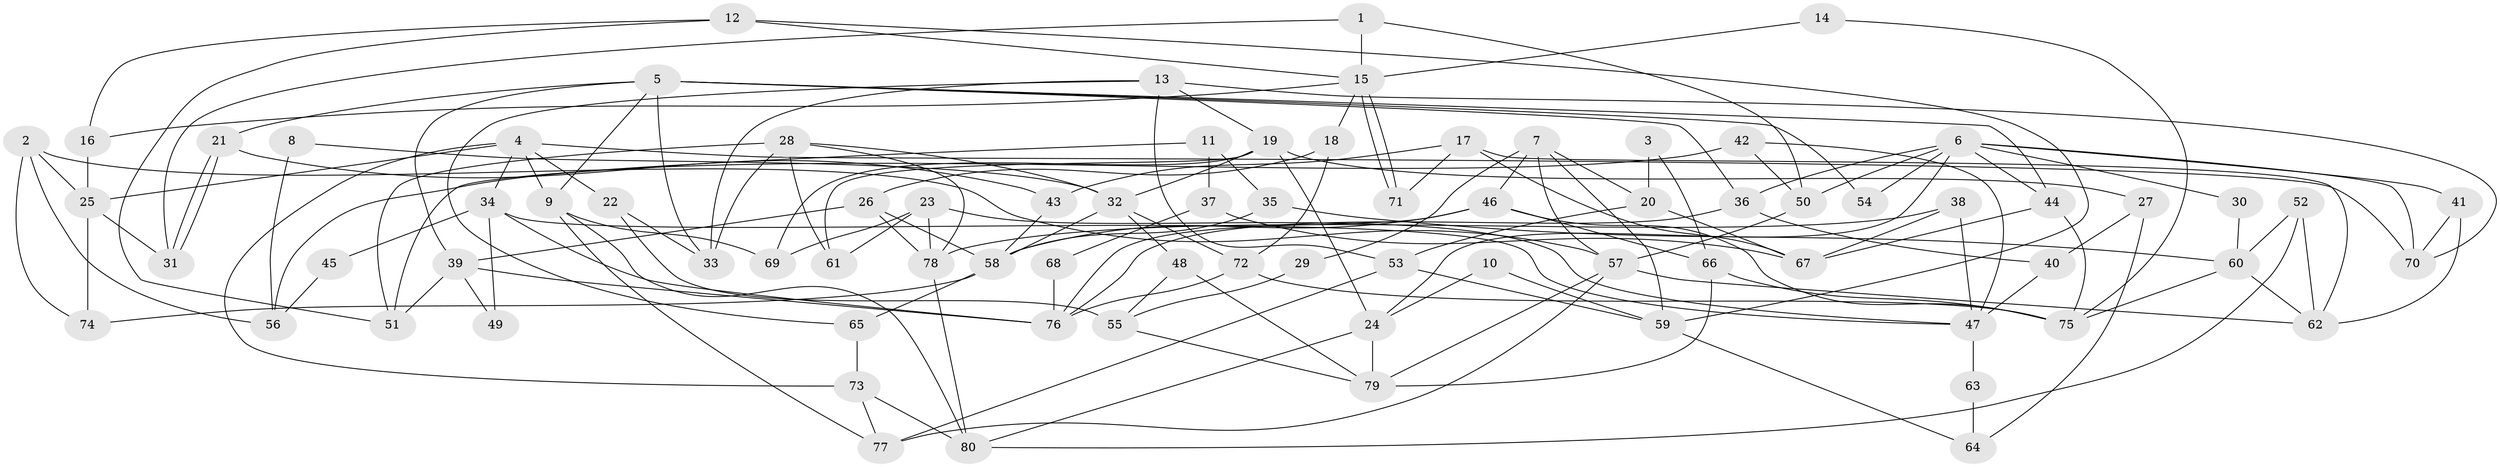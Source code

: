 // coarse degree distribution, {5: 0.15384615384615385, 7: 0.19230769230769232, 4: 0.23076923076923078, 8: 0.11538461538461539, 6: 0.11538461538461539, 11: 0.038461538461538464, 9: 0.15384615384615385}
// Generated by graph-tools (version 1.1) at 2025/37/03/04/25 23:37:00]
// undirected, 80 vertices, 160 edges
graph export_dot {
  node [color=gray90,style=filled];
  1;
  2;
  3;
  4;
  5;
  6;
  7;
  8;
  9;
  10;
  11;
  12;
  13;
  14;
  15;
  16;
  17;
  18;
  19;
  20;
  21;
  22;
  23;
  24;
  25;
  26;
  27;
  28;
  29;
  30;
  31;
  32;
  33;
  34;
  35;
  36;
  37;
  38;
  39;
  40;
  41;
  42;
  43;
  44;
  45;
  46;
  47;
  48;
  49;
  50;
  51;
  52;
  53;
  54;
  55;
  56;
  57;
  58;
  59;
  60;
  61;
  62;
  63;
  64;
  65;
  66;
  67;
  68;
  69;
  70;
  71;
  72;
  73;
  74;
  75;
  76;
  77;
  78;
  79;
  80;
  1 -- 15;
  1 -- 31;
  1 -- 50;
  2 -- 25;
  2 -- 57;
  2 -- 56;
  2 -- 74;
  3 -- 66;
  3 -- 20;
  4 -- 73;
  4 -- 70;
  4 -- 9;
  4 -- 22;
  4 -- 25;
  4 -- 34;
  5 -- 39;
  5 -- 9;
  5 -- 21;
  5 -- 33;
  5 -- 36;
  5 -- 44;
  5 -- 54;
  6 -- 41;
  6 -- 44;
  6 -- 24;
  6 -- 30;
  6 -- 36;
  6 -- 50;
  6 -- 54;
  6 -- 70;
  7 -- 57;
  7 -- 20;
  7 -- 29;
  7 -- 46;
  7 -- 59;
  8 -- 32;
  8 -- 56;
  9 -- 80;
  9 -- 69;
  9 -- 77;
  10 -- 59;
  10 -- 24;
  11 -- 35;
  11 -- 51;
  11 -- 37;
  12 -- 15;
  12 -- 51;
  12 -- 16;
  12 -- 59;
  13 -- 53;
  13 -- 33;
  13 -- 19;
  13 -- 65;
  13 -- 70;
  14 -- 15;
  14 -- 75;
  15 -- 16;
  15 -- 71;
  15 -- 71;
  15 -- 18;
  16 -- 25;
  17 -- 43;
  17 -- 67;
  17 -- 62;
  17 -- 71;
  18 -- 72;
  18 -- 26;
  19 -- 24;
  19 -- 27;
  19 -- 32;
  19 -- 61;
  19 -- 69;
  20 -- 53;
  20 -- 67;
  21 -- 31;
  21 -- 31;
  21 -- 43;
  22 -- 33;
  22 -- 55;
  23 -- 61;
  23 -- 69;
  23 -- 47;
  23 -- 78;
  24 -- 79;
  24 -- 80;
  25 -- 74;
  25 -- 31;
  26 -- 78;
  26 -- 39;
  26 -- 58;
  27 -- 40;
  27 -- 64;
  28 -- 78;
  28 -- 32;
  28 -- 33;
  28 -- 51;
  28 -- 61;
  29 -- 55;
  30 -- 60;
  32 -- 72;
  32 -- 48;
  32 -- 58;
  34 -- 76;
  34 -- 45;
  34 -- 47;
  34 -- 49;
  35 -- 58;
  35 -- 60;
  36 -- 40;
  36 -- 76;
  37 -- 67;
  37 -- 68;
  38 -- 78;
  38 -- 47;
  38 -- 67;
  39 -- 76;
  39 -- 49;
  39 -- 51;
  40 -- 47;
  41 -- 62;
  41 -- 70;
  42 -- 50;
  42 -- 47;
  42 -- 56;
  43 -- 58;
  44 -- 75;
  44 -- 67;
  45 -- 56;
  46 -- 58;
  46 -- 66;
  46 -- 75;
  46 -- 76;
  47 -- 63;
  48 -- 55;
  48 -- 79;
  50 -- 57;
  52 -- 60;
  52 -- 80;
  52 -- 62;
  53 -- 59;
  53 -- 77;
  55 -- 79;
  57 -- 62;
  57 -- 77;
  57 -- 79;
  58 -- 65;
  58 -- 74;
  59 -- 64;
  60 -- 62;
  60 -- 75;
  63 -- 64;
  65 -- 73;
  66 -- 79;
  66 -- 75;
  68 -- 76;
  72 -- 76;
  72 -- 75;
  73 -- 77;
  73 -- 80;
  78 -- 80;
}
